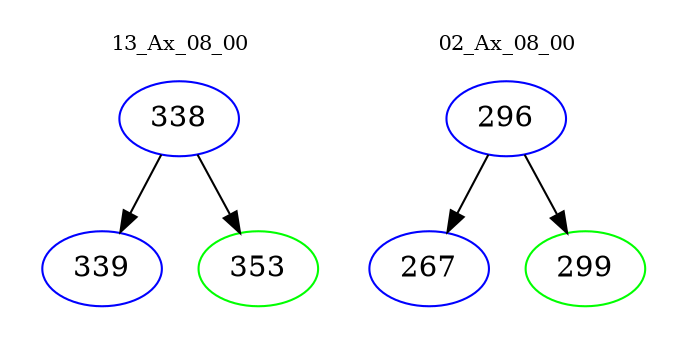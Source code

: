 digraph{
subgraph cluster_0 {
color = white
label = "13_Ax_08_00";
fontsize=10;
T0_338 [label="338", color="blue"]
T0_338 -> T0_339 [color="black"]
T0_339 [label="339", color="blue"]
T0_338 -> T0_353 [color="black"]
T0_353 [label="353", color="green"]
}
subgraph cluster_1 {
color = white
label = "02_Ax_08_00";
fontsize=10;
T1_296 [label="296", color="blue"]
T1_296 -> T1_267 [color="black"]
T1_267 [label="267", color="blue"]
T1_296 -> T1_299 [color="black"]
T1_299 [label="299", color="green"]
}
}
